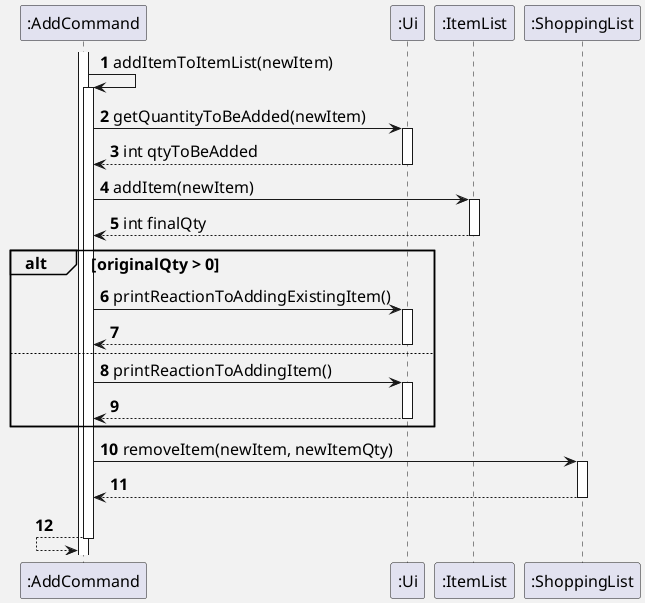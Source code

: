 @startuml
'https://plantuml.com/sequence-diagram

skinparam backgroundColor #f2f2f2
skinparam defaultFontSize 16

autonumber

activate ":AddCommand"

":AddCommand"-> ":AddCommand": addItemToItemList(newItem)
activate ":AddCommand"

":AddCommand" -> ":Ui": getQuantityToBeAdded(newItem)
activate ":Ui"
":AddCommand" <-- ":Ui": int qtyToBeAdded
deactivate ":Ui"

":AddCommand" -> ":ItemList": addItem(newItem)
activate ":ItemList"
":AddCommand" <-- ":ItemList": int finalQty
deactivate ":ItemList"

alt originalQty > 0

":AddCommand" -> ":Ui": printReactionToAddingExistingItem()
activate ":Ui"
":AddCommand" <-- ":Ui"
deactivate ":Ui"

else

":AddCommand" -> ":Ui": printReactionToAddingItem()
activate ":Ui"
":AddCommand" <-- ":Ui"
deactivate ":Ui"

end

":AddCommand" -> ":ShoppingList": removeItem(newItem, newItemQty)
activate ":ShoppingList"
":AddCommand" <-- ":ShoppingList"
deactivate ":ShoppingList"

":AddCommand" <-- ":AddCommand"

deactivate ":AddCommand"


@enduml